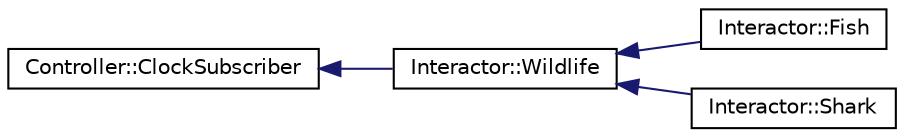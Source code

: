 digraph "Graphe hiérarchique des classes"
{
 // LATEX_PDF_SIZE
  edge [fontname="Helvetica",fontsize="10",labelfontname="Helvetica",labelfontsize="10"];
  node [fontname="Helvetica",fontsize="10",shape=record];
  rankdir="LR";
  Node0 [label="Controller::ClockSubscriber",height=0.2,width=0.4,color="black", fillcolor="white", style="filled",URL="$classController_1_1ClockSubscriber.html",tooltip="class ClockSubscriber -"];
  Node0 -> Node1 [dir="back",color="midnightblue",fontsize="10",style="solid",fontname="Helvetica"];
  Node1 [label="Interactor::Wildlife",height=0.2,width=0.4,color="black", fillcolor="white", style="filled",URL="$classInteractor_1_1Wildlife.html",tooltip="class Wildlife -"];
  Node1 -> Node2 [dir="back",color="midnightblue",fontsize="10",style="solid",fontname="Helvetica"];
  Node2 [label="Interactor::Fish",height=0.2,width=0.4,color="black", fillcolor="white", style="filled",URL="$classInteractor_1_1Fish.html",tooltip="class Fish -"];
  Node1 -> Node3 [dir="back",color="midnightblue",fontsize="10",style="solid",fontname="Helvetica"];
  Node3 [label="Interactor::Shark",height=0.2,width=0.4,color="black", fillcolor="white", style="filled",URL="$classInteractor_1_1Shark.html",tooltip="class Shark -"];
}
